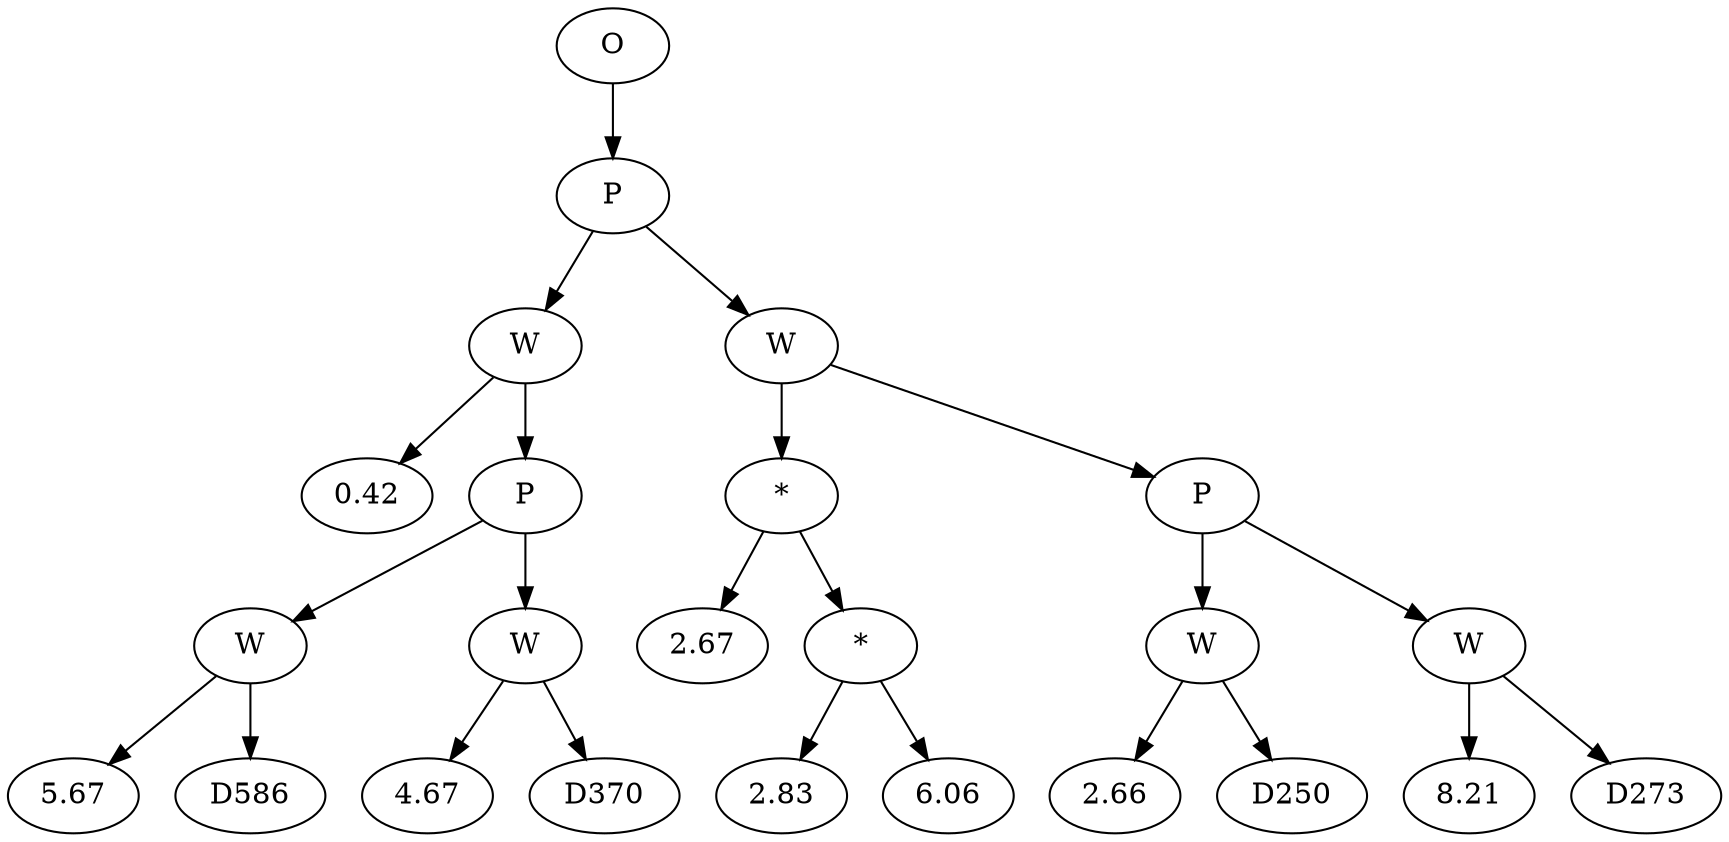 // Tree
digraph {
	16899714 [label=O]
	16899715 [label=P]
	16899714 -> 16899715
	16899716 [label=W]
	16899715 -> 16899716
	16899717 [label=0.42]
	16899716 -> 16899717
	16899718 [label=P]
	16899716 -> 16899718
	16899719 [label=W]
	16899718 -> 16899719
	16899720 [label=5.67]
	16899719 -> 16899720
	16899721 [label=D586]
	16899719 -> 16899721
	16899722 [label=W]
	16899718 -> 16899722
	16899723 [label=4.67]
	16899722 -> 16899723
	16899724 [label=D370]
	16899722 -> 16899724
	16899725 [label=W]
	16899715 -> 16899725
	16899726 [label="*"]
	16899725 -> 16899726
	16899727 [label=2.67]
	16899726 -> 16899727
	16899728 [label="*"]
	16899726 -> 16899728
	16899729 [label=2.83]
	16899728 -> 16899729
	16899730 [label=6.06]
	16899728 -> 16899730
	16899731 [label=P]
	16899725 -> 16899731
	16899732 [label=W]
	16899731 -> 16899732
	16899733 [label=2.66]
	16899732 -> 16899733
	16899734 [label=D250]
	16899732 -> 16899734
	16899735 [label=W]
	16899731 -> 16899735
	16899736 [label=8.21]
	16899735 -> 16899736
	16899737 [label=D273]
	16899735 -> 16899737
}
